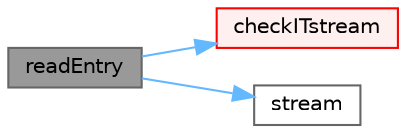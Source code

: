 digraph "readEntry"
{
 // LATEX_PDF_SIZE
  bgcolor="transparent";
  edge [fontname=Helvetica,fontsize=10,labelfontname=Helvetica,labelfontsize=10];
  node [fontname=Helvetica,fontsize=10,shape=box,height=0.2,width=0.4];
  rankdir="LR";
  Node1 [id="Node000001",label="readEntry",height=0.2,width=0.4,color="gray40", fillcolor="grey60", style="filled", fontcolor="black",tooltip=" "];
  Node1 -> Node2 [id="edge1_Node000001_Node000002",color="steelblue1",style="solid",tooltip=" "];
  Node2 [id="Node000002",label="checkITstream",height=0.2,width=0.4,color="red", fillcolor="#FFF0F0", style="filled",URL="$classFoam_1_1entry.html#a7623288a677d4201d270c3514aef1667",tooltip=" "];
  Node1 -> Node6 [id="edge2_Node000001_Node000006",color="steelblue1",style="solid",tooltip=" "];
  Node6 [id="Node000006",label="stream",height=0.2,width=0.4,color="grey40", fillcolor="white", style="filled",URL="$classFoam_1_1entry.html#a10e5b5ec55babdb8ec88f1a9f4dba392",tooltip=" "];
}
